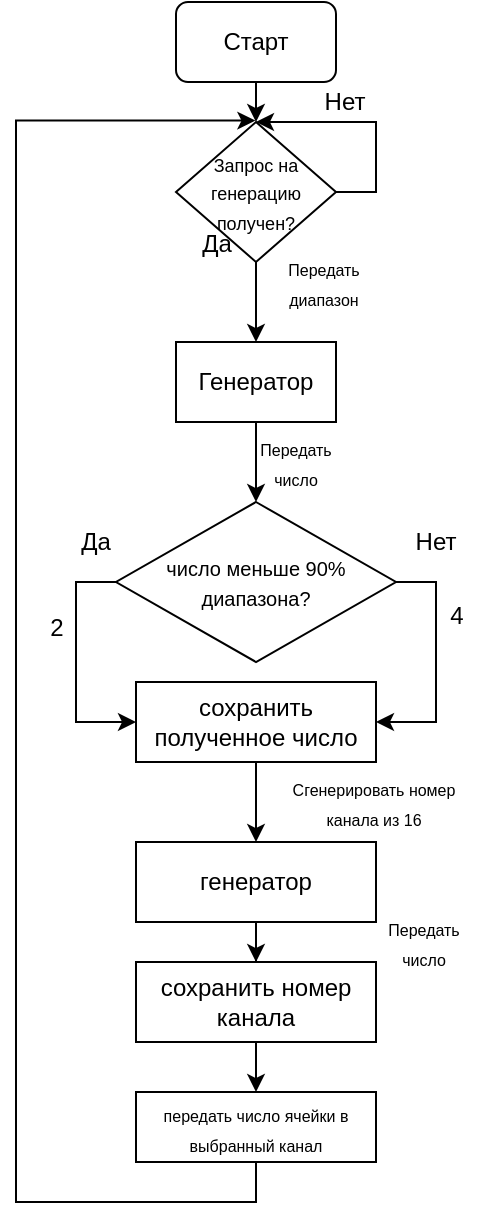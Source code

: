 <mxfile version="12.8.5"><diagram id="YElvrI5Qy-mZhKmBs8ku" name="Page-1"><mxGraphModel dx="981" dy="546" grid="1" gridSize="10" guides="1" tooltips="1" connect="1" arrows="1" fold="1" page="1" pageScale="1" pageWidth="827" pageHeight="1169" math="0" shadow="0"><root><mxCell id="0"/><mxCell id="1" parent="0"/><mxCell id="aoO7rnC2TvqpCYX_XerB-4" style="edgeStyle=orthogonalEdgeStyle;rounded=0;orthogonalLoop=1;jettySize=auto;html=1;exitX=0.5;exitY=1;exitDx=0;exitDy=0;entryX=0.5;entryY=0;entryDx=0;entryDy=0;" edge="1" parent="1" source="aoO7rnC2TvqpCYX_XerB-1" target="aoO7rnC2TvqpCYX_XerB-2"><mxGeometry relative="1" as="geometry"/></mxCell><mxCell id="aoO7rnC2TvqpCYX_XerB-1" value="&lt;div&gt;Старт&lt;/div&gt;" style="rounded=1;whiteSpace=wrap;html=1;" vertex="1" parent="1"><mxGeometry x="360" y="40" width="80" height="40" as="geometry"/></mxCell><mxCell id="aoO7rnC2TvqpCYX_XerB-5" style="edgeStyle=orthogonalEdgeStyle;rounded=0;orthogonalLoop=1;jettySize=auto;html=1;entryX=0.5;entryY=0;entryDx=0;entryDy=0;" edge="1" parent="1" source="aoO7rnC2TvqpCYX_XerB-2" target="aoO7rnC2TvqpCYX_XerB-3"><mxGeometry relative="1" as="geometry"/></mxCell><mxCell id="aoO7rnC2TvqpCYX_XerB-8" value="&lt;div&gt;Да&lt;/div&gt;" style="text;html=1;align=center;verticalAlign=middle;resizable=0;points=[];labelBackgroundColor=#ffffff;" vertex="1" connectable="0" parent="aoO7rnC2TvqpCYX_XerB-5"><mxGeometry x="0.792" y="1" relative="1" as="geometry"><mxPoint x="-21" y="-44.83" as="offset"/></mxGeometry></mxCell><mxCell id="aoO7rnC2TvqpCYX_XerB-2" value="&lt;font style=&quot;font-size: 9px&quot;&gt;Запрос на генерацию получен?&lt;/font&gt;" style="rhombus;whiteSpace=wrap;html=1;" vertex="1" parent="1"><mxGeometry x="360" y="100" width="80" height="70" as="geometry"/></mxCell><mxCell id="aoO7rnC2TvqpCYX_XerB-13" style="edgeStyle=orthogonalEdgeStyle;rounded=0;orthogonalLoop=1;jettySize=auto;html=1;exitX=0.5;exitY=1;exitDx=0;exitDy=0;entryX=0.5;entryY=0;entryDx=0;entryDy=0;" edge="1" parent="1" source="aoO7rnC2TvqpCYX_XerB-3" target="aoO7rnC2TvqpCYX_XerB-11"><mxGeometry relative="1" as="geometry"/></mxCell><mxCell id="aoO7rnC2TvqpCYX_XerB-3" value="Генератор" style="rounded=0;whiteSpace=wrap;html=1;" vertex="1" parent="1"><mxGeometry x="360" y="210" width="80" height="40" as="geometry"/></mxCell><mxCell id="aoO7rnC2TvqpCYX_XerB-6" style="edgeStyle=orthogonalEdgeStyle;rounded=0;orthogonalLoop=1;jettySize=auto;html=1;exitX=1;exitY=0.5;exitDx=0;exitDy=0;entryX=0.5;entryY=0;entryDx=0;entryDy=0;" edge="1" parent="1" source="aoO7rnC2TvqpCYX_XerB-2" target="aoO7rnC2TvqpCYX_XerB-2"><mxGeometry relative="1" as="geometry"><Array as="points"><mxPoint x="460" y="135"/><mxPoint x="460" y="100"/></Array></mxGeometry></mxCell><mxCell id="aoO7rnC2TvqpCYX_XerB-7" value="&lt;div&gt;Нет&lt;/div&gt;" style="text;html=1;align=center;verticalAlign=middle;resizable=0;points=[];labelBackgroundColor=#ffffff;" vertex="1" connectable="0" parent="aoO7rnC2TvqpCYX_XerB-6"><mxGeometry x="0.245" y="-2" relative="1" as="geometry"><mxPoint y="-8" as="offset"/></mxGeometry></mxCell><mxCell id="aoO7rnC2TvqpCYX_XerB-15" style="edgeStyle=orthogonalEdgeStyle;rounded=0;orthogonalLoop=1;jettySize=auto;html=1;exitX=0;exitY=0.5;exitDx=0;exitDy=0;entryX=0;entryY=0.5;entryDx=0;entryDy=0;" edge="1" parent="1" source="aoO7rnC2TvqpCYX_XerB-11" target="aoO7rnC2TvqpCYX_XerB-14"><mxGeometry relative="1" as="geometry"/></mxCell><mxCell id="aoO7rnC2TvqpCYX_XerB-18" value="2" style="text;html=1;align=center;verticalAlign=middle;resizable=0;points=[];labelBackgroundColor=#ffffff;" vertex="1" connectable="0" parent="aoO7rnC2TvqpCYX_XerB-15"><mxGeometry x="-0.293" y="-1" relative="1" as="geometry"><mxPoint x="-9.03" as="offset"/></mxGeometry></mxCell><mxCell id="aoO7rnC2TvqpCYX_XerB-16" style="edgeStyle=orthogonalEdgeStyle;rounded=0;orthogonalLoop=1;jettySize=auto;html=1;exitX=1;exitY=0.5;exitDx=0;exitDy=0;entryX=1;entryY=0.5;entryDx=0;entryDy=0;" edge="1" parent="1" source="aoO7rnC2TvqpCYX_XerB-11" target="aoO7rnC2TvqpCYX_XerB-14"><mxGeometry relative="1" as="geometry"/></mxCell><mxCell id="aoO7rnC2TvqpCYX_XerB-17" value="4" style="text;html=1;align=center;verticalAlign=middle;resizable=0;points=[];labelBackgroundColor=#ffffff;" vertex="1" connectable="0" parent="aoO7rnC2TvqpCYX_XerB-16"><mxGeometry x="-0.381" y="1" relative="1" as="geometry"><mxPoint x="8.97" as="offset"/></mxGeometry></mxCell><mxCell id="aoO7rnC2TvqpCYX_XerB-11" value="&lt;font style=&quot;font-size: 10px&quot;&gt;число меньше 90% диапазона?&lt;/font&gt;" style="rhombus;whiteSpace=wrap;html=1;" vertex="1" parent="1"><mxGeometry x="330" y="290" width="140" height="80" as="geometry"/></mxCell><mxCell id="aoO7rnC2TvqpCYX_XerB-12" value="&lt;font style=&quot;font-size: 8px&quot;&gt;Передать диапазон&lt;br&gt;&lt;/font&gt;" style="text;html=1;strokeColor=none;fillColor=none;align=center;verticalAlign=middle;whiteSpace=wrap;rounded=0;" vertex="1" parent="1"><mxGeometry x="414" y="170" width="40" height="20" as="geometry"/></mxCell><mxCell id="aoO7rnC2TvqpCYX_XerB-23" style="edgeStyle=orthogonalEdgeStyle;rounded=0;orthogonalLoop=1;jettySize=auto;html=1;exitX=0.5;exitY=1;exitDx=0;exitDy=0;entryX=0.5;entryY=0;entryDx=0;entryDy=0;" edge="1" parent="1" source="aoO7rnC2TvqpCYX_XerB-14" target="aoO7rnC2TvqpCYX_XerB-22"><mxGeometry relative="1" as="geometry"/></mxCell><mxCell id="aoO7rnC2TvqpCYX_XerB-14" value="сохранить полученное число" style="rounded=0;whiteSpace=wrap;html=1;" vertex="1" parent="1"><mxGeometry x="340" y="380" width="120" height="40" as="geometry"/></mxCell><mxCell id="aoO7rnC2TvqpCYX_XerB-19" value="Да" style="text;html=1;strokeColor=none;fillColor=none;align=center;verticalAlign=middle;whiteSpace=wrap;rounded=0;" vertex="1" parent="1"><mxGeometry x="300" y="300" width="40" height="20" as="geometry"/></mxCell><mxCell id="aoO7rnC2TvqpCYX_XerB-20" value="Нет" style="text;html=1;strokeColor=none;fillColor=none;align=center;verticalAlign=middle;whiteSpace=wrap;rounded=0;" vertex="1" parent="1"><mxGeometry x="470" y="300" width="40" height="20" as="geometry"/></mxCell><mxCell id="aoO7rnC2TvqpCYX_XerB-21" value="&lt;font style=&quot;font-size: 8px&quot;&gt;Передать число&lt;br&gt;&lt;/font&gt;" style="text;html=1;strokeColor=none;fillColor=none;align=center;verticalAlign=middle;whiteSpace=wrap;rounded=0;" vertex="1" parent="1"><mxGeometry x="400" y="260" width="40" height="20" as="geometry"/></mxCell><mxCell id="aoO7rnC2TvqpCYX_XerB-26" style="edgeStyle=orthogonalEdgeStyle;rounded=0;orthogonalLoop=1;jettySize=auto;html=1;exitX=0.5;exitY=1;exitDx=0;exitDy=0;" edge="1" parent="1" source="aoO7rnC2TvqpCYX_XerB-22" target="aoO7rnC2TvqpCYX_XerB-25"><mxGeometry relative="1" as="geometry"/></mxCell><mxCell id="aoO7rnC2TvqpCYX_XerB-22" value="генератор" style="rounded=0;whiteSpace=wrap;html=1;" vertex="1" parent="1"><mxGeometry x="340" y="460" width="120" height="40" as="geometry"/></mxCell><mxCell id="aoO7rnC2TvqpCYX_XerB-24" value="&lt;font style=&quot;font-size: 8px&quot;&gt;Сгенерировать номер канала из 16&lt;/font&gt;" style="text;html=1;strokeColor=none;fillColor=none;align=center;verticalAlign=middle;whiteSpace=wrap;rounded=0;" vertex="1" parent="1"><mxGeometry x="414" y="430" width="90" height="20" as="geometry"/></mxCell><mxCell id="aoO7rnC2TvqpCYX_XerB-28" style="edgeStyle=orthogonalEdgeStyle;rounded=0;orthogonalLoop=1;jettySize=auto;html=1;exitX=0.5;exitY=1;exitDx=0;exitDy=0;entryX=0.5;entryY=0;entryDx=0;entryDy=0;" edge="1" parent="1" source="aoO7rnC2TvqpCYX_XerB-25" target="aoO7rnC2TvqpCYX_XerB-27"><mxGeometry relative="1" as="geometry"/></mxCell><mxCell id="aoO7rnC2TvqpCYX_XerB-25" value="сохранить номер канала" style="rounded=0;whiteSpace=wrap;html=1;" vertex="1" parent="1"><mxGeometry x="340" y="520" width="120" height="40" as="geometry"/></mxCell><mxCell id="aoO7rnC2TvqpCYX_XerB-29" style="edgeStyle=orthogonalEdgeStyle;rounded=0;orthogonalLoop=1;jettySize=auto;html=1;exitX=0.5;exitY=1;exitDx=0;exitDy=0;" edge="1" parent="1" source="aoO7rnC2TvqpCYX_XerB-27"><mxGeometry relative="1" as="geometry"><mxPoint x="399.69" y="99.31" as="targetPoint"/><Array as="points"><mxPoint x="400" y="640"/><mxPoint x="280" y="640"/><mxPoint x="280" y="99"/></Array></mxGeometry></mxCell><mxCell id="aoO7rnC2TvqpCYX_XerB-27" value="&lt;font style=&quot;font-size: 8px&quot;&gt;передать число ячейки в выбранный канал &lt;/font&gt;" style="rounded=0;whiteSpace=wrap;html=1;" vertex="1" parent="1"><mxGeometry x="340" y="585" width="120" height="35" as="geometry"/></mxCell><mxCell id="aoO7rnC2TvqpCYX_XerB-30" value="&lt;font style=&quot;font-size: 8px&quot;&gt;Передать число&lt;br&gt;&lt;/font&gt;" style="text;html=1;strokeColor=none;fillColor=none;align=center;verticalAlign=middle;whiteSpace=wrap;rounded=0;" vertex="1" parent="1"><mxGeometry x="464" y="500" width="40" height="20" as="geometry"/></mxCell></root></mxGraphModel></diagram></mxfile>